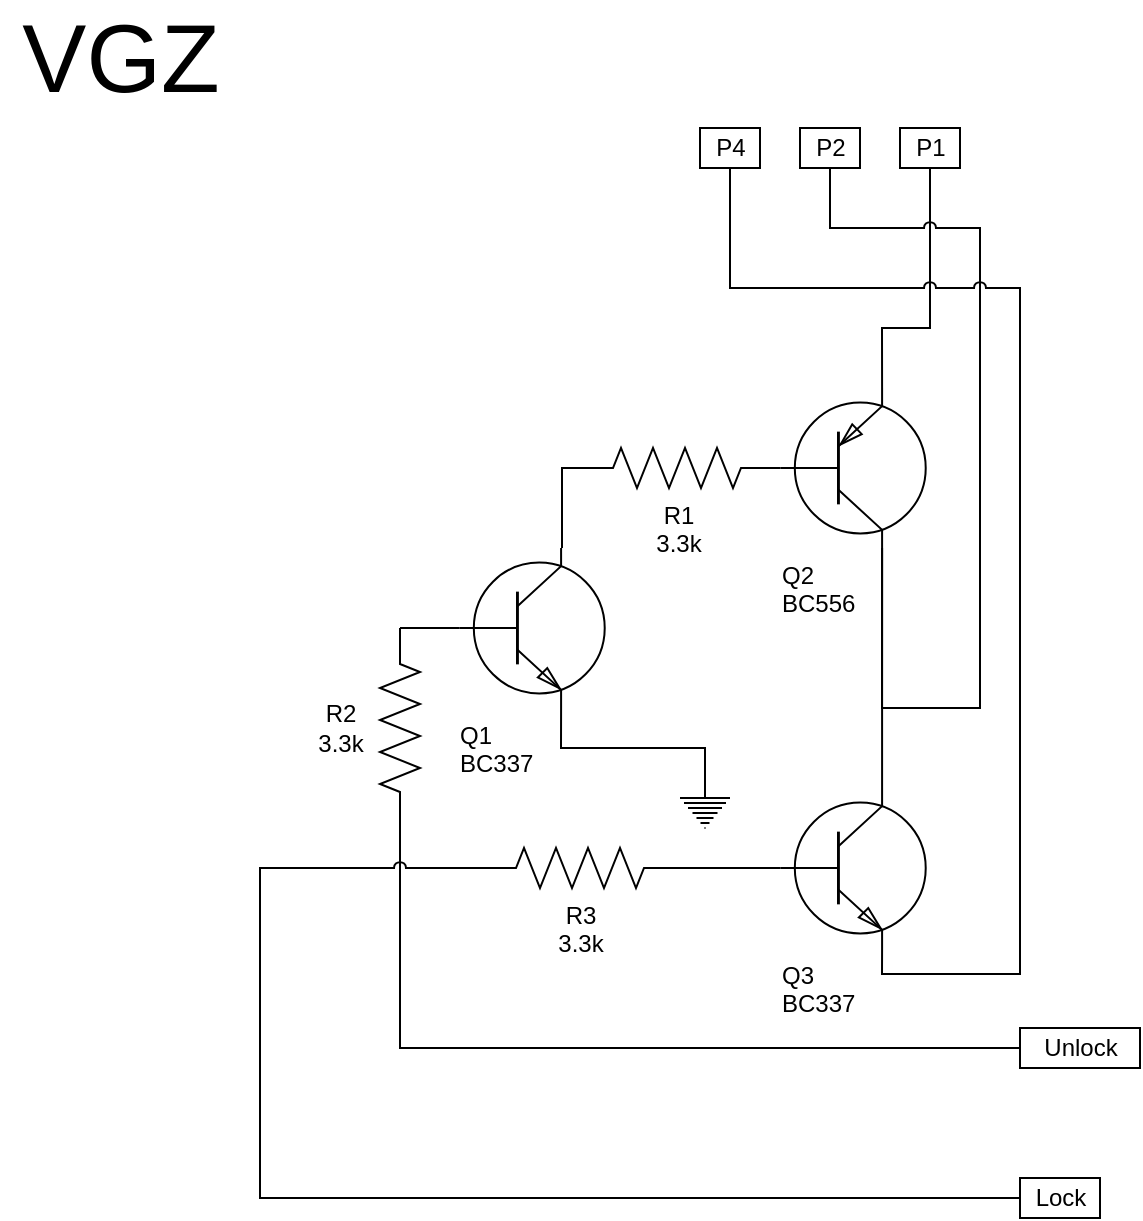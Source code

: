 <mxfile version="12.8.8" type="github" pages="2"><diagram id="vwBpfIJJqrl7qLxSZMjy" name="VGZ"><mxGraphModel dx="677" dy="370" grid="0" gridSize="10" guides="1" tooltips="1" connect="1" arrows="1" fold="1" page="1" pageScale="1" pageWidth="827" pageHeight="1169" background="#FFFFFF" math="0" shadow="0"><root><mxCell id="0"/><mxCell id="1" parent="0"/><mxCell id="2dIn2ky05wLc2S2Yu5g8-7" style="edgeStyle=orthogonalEdgeStyle;rounded=0;jumpStyle=arc;orthogonalLoop=1;jettySize=auto;html=1;exitX=0.7;exitY=1;exitDx=0;exitDy=0;exitPerimeter=0;entryX=0.7;entryY=0;entryDx=0;entryDy=0;entryPerimeter=0;endArrow=none;endFill=0;strokeColor=#000000;fontColor=#000000;labelBackgroundColor=none;" parent="1" source="2dIn2ky05wLc2S2Yu5g8-1" target="2dIn2ky05wLc2S2Yu5g8-2" edge="1"><mxGeometry relative="1" as="geometry"><Array as="points"><mxPoint x="671" y="387"/><mxPoint x="671" y="387"/></Array></mxGeometry></mxCell><mxCell id="2dIn2ky05wLc2S2Yu5g8-21" style="edgeStyle=orthogonalEdgeStyle;rounded=0;jumpStyle=arc;orthogonalLoop=1;jettySize=auto;html=1;exitX=0.7;exitY=0;exitDx=0;exitDy=0;exitPerimeter=0;endArrow=none;endFill=0;strokeColor=#000000;fontColor=#000000;labelBackgroundColor=none;" parent="1" source="2dIn2ky05wLc2S2Yu5g8-1" target="2dIn2ky05wLc2S2Yu5g8-22" edge="1"><mxGeometry relative="1" as="geometry"><mxPoint x="674.862" y="140" as="targetPoint"/><Array as="points"><mxPoint x="671" y="180"/><mxPoint x="695" y="180"/></Array></mxGeometry></mxCell><mxCell id="2dIn2ky05wLc2S2Yu5g8-1" value="&lt;div&gt;Q2&lt;/div&gt;&lt;div&gt;BC556&lt;br&gt;&lt;/div&gt;" style="verticalLabelPosition=bottom;shadow=0;dashed=0;align=left;html=1;verticalAlign=top;shape=mxgraph.electrical.transistors.pnp_transistor_1;strokeColor=#000000;fontColor=#000000;labelBackgroundColor=none;fillColor=none;" parent="1" vertex="1"><mxGeometry x="618.5" y="210" width="76" height="80" as="geometry"/></mxCell><mxCell id="2dIn2ky05wLc2S2Yu5g8-37" style="edgeStyle=orthogonalEdgeStyle;rounded=0;jumpStyle=arc;orthogonalLoop=1;jettySize=auto;html=1;exitX=0.7;exitY=1;exitDx=0;exitDy=0;exitPerimeter=0;endArrow=none;endFill=0;strokeColor=#000000;fontColor=#000000;labelBackgroundColor=none;" parent="1" source="2dIn2ky05wLc2S2Yu5g8-1" target="2dIn2ky05wLc2S2Yu5g8-23" edge="1"><mxGeometry relative="1" as="geometry"><Array as="points"><mxPoint x="671" y="370"/><mxPoint x="720" y="370"/><mxPoint x="720" y="130"/><mxPoint x="645" y="130"/></Array></mxGeometry></mxCell><mxCell id="u6N9TvEK20pb86zufqTK-22" style="edgeStyle=orthogonalEdgeStyle;rounded=0;orthogonalLoop=1;jettySize=auto;html=1;exitX=0.7;exitY=1;exitDx=0;exitDy=0;exitPerimeter=0;strokeColor=#000000;fontColor=#000000;endArrow=none;endFill=0;jumpStyle=arc;" edge="1" parent="1" source="2dIn2ky05wLc2S2Yu5g8-2" target="u6N9TvEK20pb86zufqTK-24"><mxGeometry relative="1" as="geometry"><mxPoint x="600" y="110" as="targetPoint"/><Array as="points"><mxPoint x="671" y="503"/><mxPoint x="740" y="503"/><mxPoint x="740" y="160"/><mxPoint x="595" y="160"/></Array></mxGeometry></mxCell><mxCell id="2dIn2ky05wLc2S2Yu5g8-2" value="&lt;div align=&quot;left&quot;&gt;Q3&lt;br&gt;&lt;/div&gt;&lt;div align=&quot;left&quot;&gt;BC337&lt;/div&gt;" style="verticalLabelPosition=bottom;shadow=0;dashed=0;align=left;html=1;verticalAlign=top;shape=mxgraph.electrical.transistors.npn_transistor_1;strokeColor=#000000;fontColor=#000000;labelBackgroundColor=none;fillColor=none;" parent="1" vertex="1"><mxGeometry x="618.5" y="410" width="76" height="80" as="geometry"/></mxCell><mxCell id="2dIn2ky05wLc2S2Yu5g8-6" style="edgeStyle=orthogonalEdgeStyle;rounded=0;jumpStyle=arc;orthogonalLoop=1;jettySize=auto;html=1;exitX=0.7;exitY=1;exitDx=0;exitDy=0;exitPerimeter=0;entryX=0.5;entryY=0;entryDx=0;entryDy=0;entryPerimeter=0;endArrow=none;endFill=0;strokeColor=#000000;fontColor=#000000;labelBackgroundColor=none;" parent="1" source="2dIn2ky05wLc2S2Yu5g8-3" target="2dIn2ky05wLc2S2Yu5g8-5" edge="1"><mxGeometry relative="1" as="geometry"><Array as="points"><mxPoint x="511" y="390"/><mxPoint x="583" y="390"/></Array></mxGeometry></mxCell><mxCell id="2dIn2ky05wLc2S2Yu5g8-3" value="&lt;div&gt;Q1&lt;br&gt;&lt;/div&gt;&lt;div&gt;BC337&lt;/div&gt;" style="verticalLabelPosition=bottom;shadow=0;dashed=0;align=left;html=1;verticalAlign=top;shape=mxgraph.electrical.transistors.npn_transistor_1;strokeColor=#000000;fontColor=#000000;labelBackgroundColor=none;fillColor=none;" parent="1" vertex="1"><mxGeometry x="458" y="290" width="76" height="80" as="geometry"/></mxCell><mxCell id="2dIn2ky05wLc2S2Yu5g8-5" value="" style="pointerEvents=1;verticalLabelPosition=bottom;shadow=0;dashed=0;align=center;html=1;verticalAlign=top;shape=mxgraph.electrical.signal_sources.protective_earth;strokeColor=#000000;fontColor=#000000;labelBackgroundColor=none;" parent="1" vertex="1"><mxGeometry x="570" y="410" width="25" height="20" as="geometry"/></mxCell><mxCell id="2dIn2ky05wLc2S2Yu5g8-11" style="edgeStyle=orthogonalEdgeStyle;rounded=0;jumpStyle=arc;orthogonalLoop=1;jettySize=auto;html=1;exitX=1;exitY=0.5;exitDx=0;exitDy=0;exitPerimeter=0;entryX=0;entryY=0.5;entryDx=0;entryDy=0;entryPerimeter=0;endArrow=none;endFill=0;strokeColor=#000000;fontColor=#000000;labelBackgroundColor=none;" parent="1" source="2dIn2ky05wLc2S2Yu5g8-10" target="2dIn2ky05wLc2S2Yu5g8-1" edge="1"><mxGeometry relative="1" as="geometry"><Array as="points"><mxPoint x="609" y="250"/></Array></mxGeometry></mxCell><mxCell id="2dIn2ky05wLc2S2Yu5g8-12" style="edgeStyle=orthogonalEdgeStyle;rounded=0;jumpStyle=arc;orthogonalLoop=1;jettySize=auto;html=1;exitX=0;exitY=0.5;exitDx=0;exitDy=0;exitPerimeter=0;entryX=0.7;entryY=0;entryDx=0;entryDy=0;entryPerimeter=0;endArrow=none;endFill=0;strokeColor=#000000;fontColor=#000000;labelBackgroundColor=none;" parent="1" source="2dIn2ky05wLc2S2Yu5g8-10" target="2dIn2ky05wLc2S2Yu5g8-3" edge="1"><mxGeometry relative="1" as="geometry"><Array as="points"><mxPoint x="511" y="250"/><mxPoint x="511" y="290"/></Array></mxGeometry></mxCell><mxCell id="2dIn2ky05wLc2S2Yu5g8-10" value="&lt;div&gt;R1&lt;/div&gt;&lt;div&gt;3.3k&lt;/div&gt;" style="pointerEvents=1;verticalLabelPosition=bottom;shadow=0;dashed=0;align=center;html=1;verticalAlign=top;shape=mxgraph.electrical.resistors.resistor_2;strokeColor=#000000;fontColor=#000000;labelBackgroundColor=none;" parent="1" vertex="1"><mxGeometry x="518.5" y="240" width="100" height="20" as="geometry"/></mxCell><mxCell id="2dIn2ky05wLc2S2Yu5g8-14" style="edgeStyle=orthogonalEdgeStyle;rounded=0;jumpStyle=arc;orthogonalLoop=1;jettySize=auto;html=1;exitX=1;exitY=0.5;exitDx=0;exitDy=0;exitPerimeter=0;entryX=0;entryY=0.5;entryDx=0;entryDy=0;entryPerimeter=0;endArrow=none;endFill=0;strokeColor=#000000;fontColor=#000000;labelBackgroundColor=none;" parent="1" source="2dIn2ky05wLc2S2Yu5g8-13" target="2dIn2ky05wLc2S2Yu5g8-3" edge="1"><mxGeometry relative="1" as="geometry"/></mxCell><mxCell id="2dIn2ky05wLc2S2Yu5g8-18" style="edgeStyle=orthogonalEdgeStyle;rounded=0;jumpStyle=arc;orthogonalLoop=1;jettySize=auto;html=1;exitX=0;exitY=0.5;exitDx=0;exitDy=0;exitPerimeter=0;endArrow=none;endFill=0;strokeColor=#000000;fontColor=#000000;labelBackgroundColor=none;" parent="1" source="2dIn2ky05wLc2S2Yu5g8-13" target="2dIn2ky05wLc2S2Yu5g8-19" edge="1"><mxGeometry relative="1" as="geometry"><mxPoint x="300" y="210" as="targetPoint"/><Array as="points"><mxPoint x="430" y="540"/></Array></mxGeometry></mxCell><mxCell id="2dIn2ky05wLc2S2Yu5g8-13" value="&lt;div&gt;R2&lt;/div&gt;&lt;div&gt;3.3k&lt;/div&gt;" style="pointerEvents=1;verticalLabelPosition=middle;shadow=0;dashed=0;align=center;html=1;verticalAlign=middle;shape=mxgraph.electrical.resistors.resistor_2;strokeColor=#000000;fontColor=#000000;labelBackgroundColor=none;direction=north;horizontal=1;labelPosition=left;spacingLeft=0;spacingRight=20;" parent="1" vertex="1"><mxGeometry x="420" y="330" width="20" height="100" as="geometry"/></mxCell><mxCell id="2dIn2ky05wLc2S2Yu5g8-16" style="edgeStyle=orthogonalEdgeStyle;rounded=0;jumpStyle=arc;orthogonalLoop=1;jettySize=auto;html=1;exitX=1;exitY=0.5;exitDx=0;exitDy=0;exitPerimeter=0;entryX=0;entryY=0.5;entryDx=0;entryDy=0;entryPerimeter=0;endArrow=none;endFill=0;strokeColor=#000000;fontColor=#000000;labelBackgroundColor=none;" parent="1" source="2dIn2ky05wLc2S2Yu5g8-15" target="2dIn2ky05wLc2S2Yu5g8-2" edge="1"><mxGeometry relative="1" as="geometry"/></mxCell><mxCell id="2dIn2ky05wLc2S2Yu5g8-17" style="edgeStyle=orthogonalEdgeStyle;rounded=0;jumpStyle=arc;orthogonalLoop=1;jettySize=auto;html=1;exitX=0;exitY=0.5;exitDx=0;exitDy=0;exitPerimeter=0;endArrow=none;endFill=0;strokeColor=#000000;fontColor=#000000;labelBackgroundColor=none;" parent="1" source="2dIn2ky05wLc2S2Yu5g8-15" target="2dIn2ky05wLc2S2Yu5g8-20" edge="1"><mxGeometry relative="1" as="geometry"><mxPoint x="260.0" y="210" as="targetPoint"/><Array as="points"><mxPoint x="360" y="450"/></Array></mxGeometry></mxCell><mxCell id="2dIn2ky05wLc2S2Yu5g8-15" value="&lt;div&gt;R3&lt;/div&gt;&lt;div&gt;3.3k&lt;/div&gt;" style="pointerEvents=1;verticalLabelPosition=bottom;shadow=0;dashed=0;align=center;html=1;verticalAlign=top;shape=mxgraph.electrical.resistors.resistor_2;strokeColor=#000000;fontColor=#000000;labelBackgroundColor=none;" parent="1" vertex="1"><mxGeometry x="470" y="440" width="100" height="20" as="geometry"/></mxCell><mxCell id="2dIn2ky05wLc2S2Yu5g8-19" value="&lt;div&gt;Unlock&lt;/div&gt;" style="text;html=1;align=center;verticalAlign=middle;resizable=0;points=[];autosize=1;strokeColor=#000000;fontColor=#000000;labelBackgroundColor=none;" parent="1" vertex="1"><mxGeometry x="740" y="530" width="60" height="20" as="geometry"/></mxCell><mxCell id="2dIn2ky05wLc2S2Yu5g8-20" value="Lock" style="text;html=1;align=center;verticalAlign=middle;resizable=0;points=[];autosize=1;strokeColor=#000000;fontColor=#000000;labelBackgroundColor=none;" parent="1" vertex="1"><mxGeometry x="740" y="605" width="40" height="20" as="geometry"/></mxCell><mxCell id="2dIn2ky05wLc2S2Yu5g8-22" value="&lt;div&gt;P1&lt;/div&gt;" style="text;html=1;align=center;verticalAlign=middle;resizable=0;points=[];autosize=1;strokeColor=#000000;fontColor=#000000;labelBackgroundColor=none;" parent="1" vertex="1"><mxGeometry x="680" y="80" width="30" height="20" as="geometry"/></mxCell><mxCell id="2dIn2ky05wLc2S2Yu5g8-23" value="&lt;div&gt;P2&lt;/div&gt;" style="text;html=1;align=center;verticalAlign=middle;resizable=0;points=[];autosize=1;strokeColor=#000000;fontColor=#000000;labelBackgroundColor=none;" parent="1" vertex="1"><mxGeometry x="630" y="80" width="30" height="20" as="geometry"/></mxCell><mxCell id="u6N9TvEK20pb86zufqTK-24" value="&lt;div&gt;P4&lt;/div&gt;" style="text;html=1;align=center;verticalAlign=middle;resizable=0;points=[];autosize=1;strokeColor=#000000;fontColor=#000000;labelBackgroundColor=none;" vertex="1" parent="1"><mxGeometry x="580" y="80" width="30" height="20" as="geometry"/></mxCell><mxCell id="u6N9TvEK20pb86zufqTK-26" value="&lt;font style=&quot;font-size: 48px&quot;&gt;VGZ&lt;/font&gt;" style="text;html=1;align=center;verticalAlign=middle;resizable=0;points=[];autosize=1;fontColor=#000000;" vertex="1" parent="1"><mxGeometry x="230" y="30" width="120" height="30" as="geometry"/></mxCell></root></mxGraphModel></diagram><diagram id="oLYTGVPJO-h6AOUmi0qz" name="DTiB"><mxGraphModel dx="1422" dy="776" grid="0" gridSize="10" guides="1" tooltips="1" connect="1" arrows="1" fold="1" page="1" pageScale="1" pageWidth="1920" pageHeight="1080" math="0" shadow="0"><root><mxCell id="i68a_9Q8Q8rBgI_V3gax-0"/><mxCell id="i68a_9Q8Q8rBgI_V3gax-1" parent="i68a_9Q8Q8rBgI_V3gax-0"/><mxCell id="STVlUkQJjL2ECxKWRkJJ-0" value="&lt;font style=&quot;font-size: 48px&quot;&gt;DT&amp;amp;B&lt;/font&gt;" style="text;html=1;align=center;verticalAlign=middle;resizable=0;points=[];autosize=1;fontColor=#000000;" vertex="1" parent="i68a_9Q8Q8rBgI_V3gax-1"><mxGeometry x="190" y="83" width="159" height="30" as="geometry"/></mxCell><mxCell id="STVlUkQJjL2ECxKWRkJJ-1" value="+3.3V" style="rounded=0;whiteSpace=wrap;html=1;strokeColor=#000000;fontColor=#000000;align=center;" vertex="1" parent="i68a_9Q8Q8rBgI_V3gax-1"><mxGeometry x="421" y="158" width="120" height="60" as="geometry"/></mxCell><mxCell id="STVlUkQJjL2ECxKWRkJJ-2" value="&lt;div&gt;DOOR&lt;/div&gt;&lt;div&gt;HANDLE&lt;/div&gt;&lt;div&gt;SENSOR&lt;br&gt;&lt;/div&gt;" style="rounded=0;whiteSpace=wrap;html=1;strokeColor=#000000;fontColor=#000000;align=center;" vertex="1" parent="i68a_9Q8Q8rBgI_V3gax-1"><mxGeometry x="575" y="158" width="120" height="60" as="geometry"/></mxCell><mxCell id="I82ErPa6YXc8NZy05GW5-0" style="edgeStyle=orthogonalEdgeStyle;rounded=0;jumpStyle=arc;orthogonalLoop=1;jettySize=auto;html=1;exitX=0;exitY=0.5;exitDx=0;exitDy=0;exitPerimeter=0;endArrow=none;endFill=0;strokeColor=#000000;fontColor=#000000;" edge="1" parent="i68a_9Q8Q8rBgI_V3gax-1" source="STVlUkQJjL2ECxKWRkJJ-3" target="STVlUkQJjL2ECxKWRkJJ-1"><mxGeometry relative="1" as="geometry"/></mxCell><mxCell id="I82ErPa6YXc8NZy05GW5-1" style="edgeStyle=orthogonalEdgeStyle;rounded=0;jumpStyle=arc;orthogonalLoop=1;jettySize=auto;html=1;exitX=1;exitY=0.5;exitDx=0;exitDy=0;exitPerimeter=0;endArrow=none;endFill=0;strokeColor=#000000;fontColor=#000000;" edge="1" parent="i68a_9Q8Q8rBgI_V3gax-1" source="STVlUkQJjL2ECxKWRkJJ-3" target="STVlUkQJjL2ECxKWRkJJ-2"><mxGeometry relative="1" as="geometry"/></mxCell><mxCell id="STVlUkQJjL2ECxKWRkJJ-3" value="&lt;div&gt;R1&lt;/div&gt;&lt;div&gt;10k&lt;br&gt;&lt;/div&gt;" style="pointerEvents=1;verticalLabelPosition=bottom;shadow=0;dashed=0;align=center;html=1;verticalAlign=top;shape=mxgraph.electrical.resistors.resistor_2;strokeColor=#000000;fontColor=#000000;" vertex="1" parent="i68a_9Q8Q8rBgI_V3gax-1"><mxGeometry x="502" y="315" width="100" height="20" as="geometry"/></mxCell><mxCell id="I82ErPa6YXc8NZy05GW5-3" style="edgeStyle=orthogonalEdgeStyle;rounded=0;jumpStyle=arc;orthogonalLoop=1;jettySize=auto;html=1;exitX=0.5;exitY=1;exitDx=0;exitDy=0;entryX=1;entryY=0.5;entryDx=0;entryDy=0;entryPerimeter=0;endArrow=none;endFill=0;strokeColor=#000000;fontColor=#000000;" edge="1" parent="i68a_9Q8Q8rBgI_V3gax-1" source="I82ErPa6YXc8NZy05GW5-2" target="STVlUkQJjL2ECxKWRkJJ-3"><mxGeometry relative="1" as="geometry"/></mxCell><mxCell id="I82ErPa6YXc8NZy05GW5-2" value="&lt;div&gt;DOOR&lt;/div&gt;&lt;div&gt;HANDLE&lt;/div&gt;&lt;div&gt;OUT&lt;br&gt;&lt;/div&gt;" style="rounded=0;whiteSpace=wrap;html=1;strokeColor=#000000;fontColor=#000000;align=center;" vertex="1" parent="i68a_9Q8Q8rBgI_V3gax-1"><mxGeometry x="729" y="158" width="120" height="60" as="geometry"/></mxCell><mxCell id="I82ErPa6YXc8NZy05GW5-5" style="edgeStyle=orthogonalEdgeStyle;rounded=0;jumpStyle=arc;orthogonalLoop=1;jettySize=auto;html=1;exitX=0;exitY=0.5;exitDx=0;exitDy=0;exitPerimeter=0;endArrow=none;endFill=0;strokeColor=#000000;fontColor=#000000;" edge="1" parent="i68a_9Q8Q8rBgI_V3gax-1" source="I82ErPa6YXc8NZy05GW5-4" target="STVlUkQJjL2ECxKWRkJJ-1"><mxGeometry relative="1" as="geometry"/></mxCell><mxCell id="I82ErPa6YXc8NZy05GW5-7" style="edgeStyle=orthogonalEdgeStyle;rounded=0;jumpStyle=arc;orthogonalLoop=1;jettySize=auto;html=1;exitX=1;exitY=0.5;exitDx=0;exitDy=0;exitPerimeter=0;endArrow=none;endFill=0;strokeColor=#000000;fontColor=#000000;" edge="1" parent="i68a_9Q8Q8rBgI_V3gax-1" source="I82ErPa6YXc8NZy05GW5-4" target="I82ErPa6YXc8NZy05GW5-6"><mxGeometry relative="1" as="geometry"/></mxCell><mxCell id="I82ErPa6YXc8NZy05GW5-9" style="edgeStyle=orthogonalEdgeStyle;rounded=0;jumpStyle=arc;orthogonalLoop=1;jettySize=auto;html=1;exitX=1;exitY=0.5;exitDx=0;exitDy=0;exitPerimeter=0;endArrow=none;endFill=0;strokeColor=#000000;fontColor=#000000;" edge="1" parent="i68a_9Q8Q8rBgI_V3gax-1" source="I82ErPa6YXc8NZy05GW5-4" target="I82ErPa6YXc8NZy05GW5-8"><mxGeometry relative="1" as="geometry"/></mxCell><mxCell id="I82ErPa6YXc8NZy05GW5-4" value="&lt;div&gt;R2&lt;/div&gt;&lt;div&gt;10k&lt;br&gt;&lt;/div&gt;" style="pointerEvents=1;verticalLabelPosition=bottom;shadow=0;dashed=0;align=center;html=1;verticalAlign=top;shape=mxgraph.electrical.resistors.resistor_2;strokeColor=#000000;fontColor=#000000;" vertex="1" parent="i68a_9Q8Q8rBgI_V3gax-1"><mxGeometry x="502" y="407" width="100" height="20" as="geometry"/></mxCell><mxCell id="I82ErPa6YXc8NZy05GW5-6" value="&lt;div&gt;DOOR&lt;/div&gt;&lt;div&gt;LOCK&lt;/div&gt;&lt;div&gt;SENSOR&lt;br&gt;&lt;/div&gt;" style="rounded=0;whiteSpace=wrap;html=1;strokeColor=#000000;fontColor=#000000;align=center;" vertex="1" parent="i68a_9Q8Q8rBgI_V3gax-1"><mxGeometry x="883" y="158" width="120" height="60" as="geometry"/></mxCell><mxCell id="I82ErPa6YXc8NZy05GW5-8" value="&lt;div&gt;DOOR&lt;/div&gt;&lt;div&gt;LOCK&lt;/div&gt;&lt;div&gt;OUT&lt;br&gt;&lt;/div&gt;" style="rounded=0;whiteSpace=wrap;html=1;strokeColor=#000000;fontColor=#000000;align=center;" vertex="1" parent="i68a_9Q8Q8rBgI_V3gax-1"><mxGeometry x="1037" y="158" width="120" height="60" as="geometry"/></mxCell></root></mxGraphModel></diagram></mxfile>